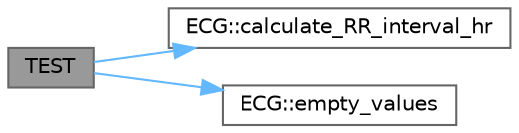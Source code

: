 digraph "TEST"
{
 // LATEX_PDF_SIZE
  bgcolor="transparent";
  edge [fontname=Helvetica,fontsize=10,labelfontname=Helvetica,labelfontsize=10];
  node [fontname=Helvetica,fontsize=10,shape=box,height=0.2,width=0.4];
  rankdir="LR";
  Node1 [id="Node000001",label="TEST",height=0.2,width=0.4,color="gray40", fillcolor="grey60", style="filled", fontcolor="black",tooltip=" "];
  Node1 -> Node2 [id="edge1_Node000001_Node000002",color="steelblue1",style="solid",tooltip=" "];
  Node2 [id="Node000002",label="ECG::calculate_RR_interval_hr",height=0.2,width=0.4,color="grey40", fillcolor="white", style="filled",URL="$classECG.html#a9c84bb74b28e7e74670c583c007f487f",tooltip="Calculates the RR interval and heart rate."];
  Node1 -> Node3 [id="edge2_Node000001_Node000003",color="steelblue1",style="solid",tooltip=" "];
  Node3 [id="Node000003",label="ECG::empty_values",height=0.2,width=0.4,color="grey40", fillcolor="white", style="filled",URL="$classECG.html#abd385ea600c2e8dd78af173849acaa2b",tooltip="Empties the values in the ECG buffer."];
}
